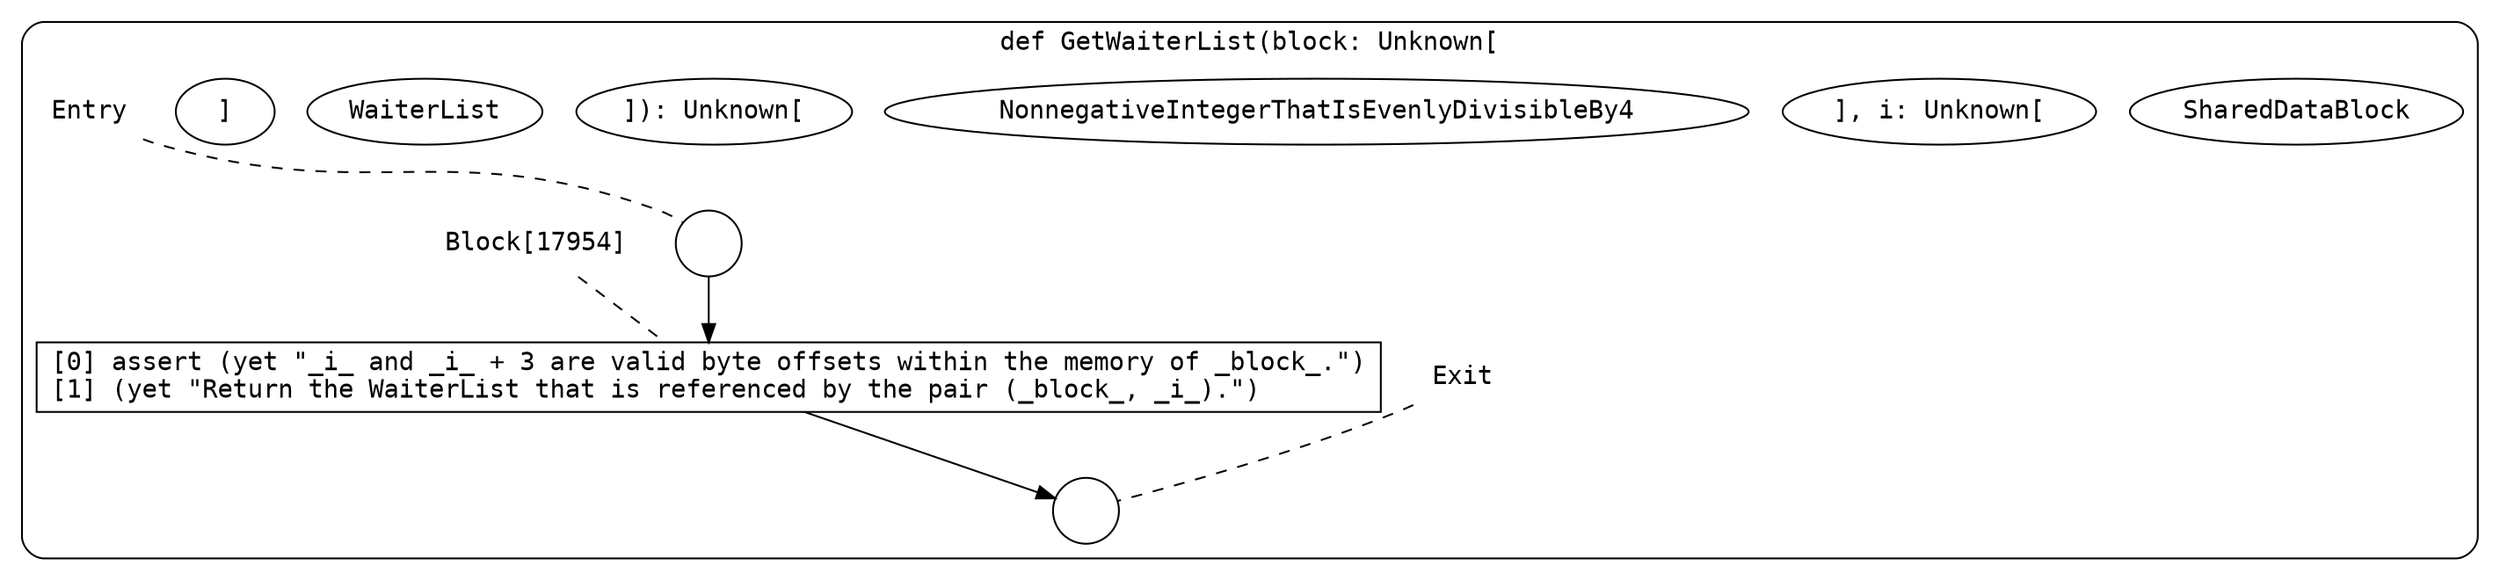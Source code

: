 digraph {
  graph [fontname = "Consolas"]
  node [fontname = "Consolas"]
  edge [fontname = "Consolas"]
  subgraph cluster2522 {
    label = "def GetWaiterList(block: Unknown["SharedDataBlock"], i: Unknown["NonnegativeIntegerThatIsEvenlyDivisibleBy4"]): Unknown["WaiterList"]"
    style = rounded
    cluster2522_entry_name [shape=none, label=<<font color="black">Entry</font>>]
    cluster2522_entry_name -> cluster2522_entry [arrowhead=none, color="black", style=dashed]
    cluster2522_entry [shape=circle label=" " color="black" fillcolor="white" style=filled]
    cluster2522_entry -> node17954 [color="black"]
    cluster2522_exit_name [shape=none, label=<<font color="black">Exit</font>>]
    cluster2522_exit_name -> cluster2522_exit [arrowhead=none, color="black", style=dashed]
    cluster2522_exit [shape=circle label=" " color="black" fillcolor="white" style=filled]
    node17954_name [shape=none, label=<<font color="black">Block[17954]</font>>]
    node17954_name -> node17954 [arrowhead=none, color="black", style=dashed]
    node17954 [shape=box, label=<<font color="black">[0] assert (yet &quot;_i_ and _i_ + 3 are valid byte offsets within the memory of _block_.&quot;)<BR ALIGN="LEFT"/>[1] (yet &quot;Return the WaiterList that is referenced by the pair (_block_, _i_).&quot;)<BR ALIGN="LEFT"/></font>> color="black" fillcolor="white", style=filled]
    node17954 -> cluster2522_exit [color="black"]
  }
}
